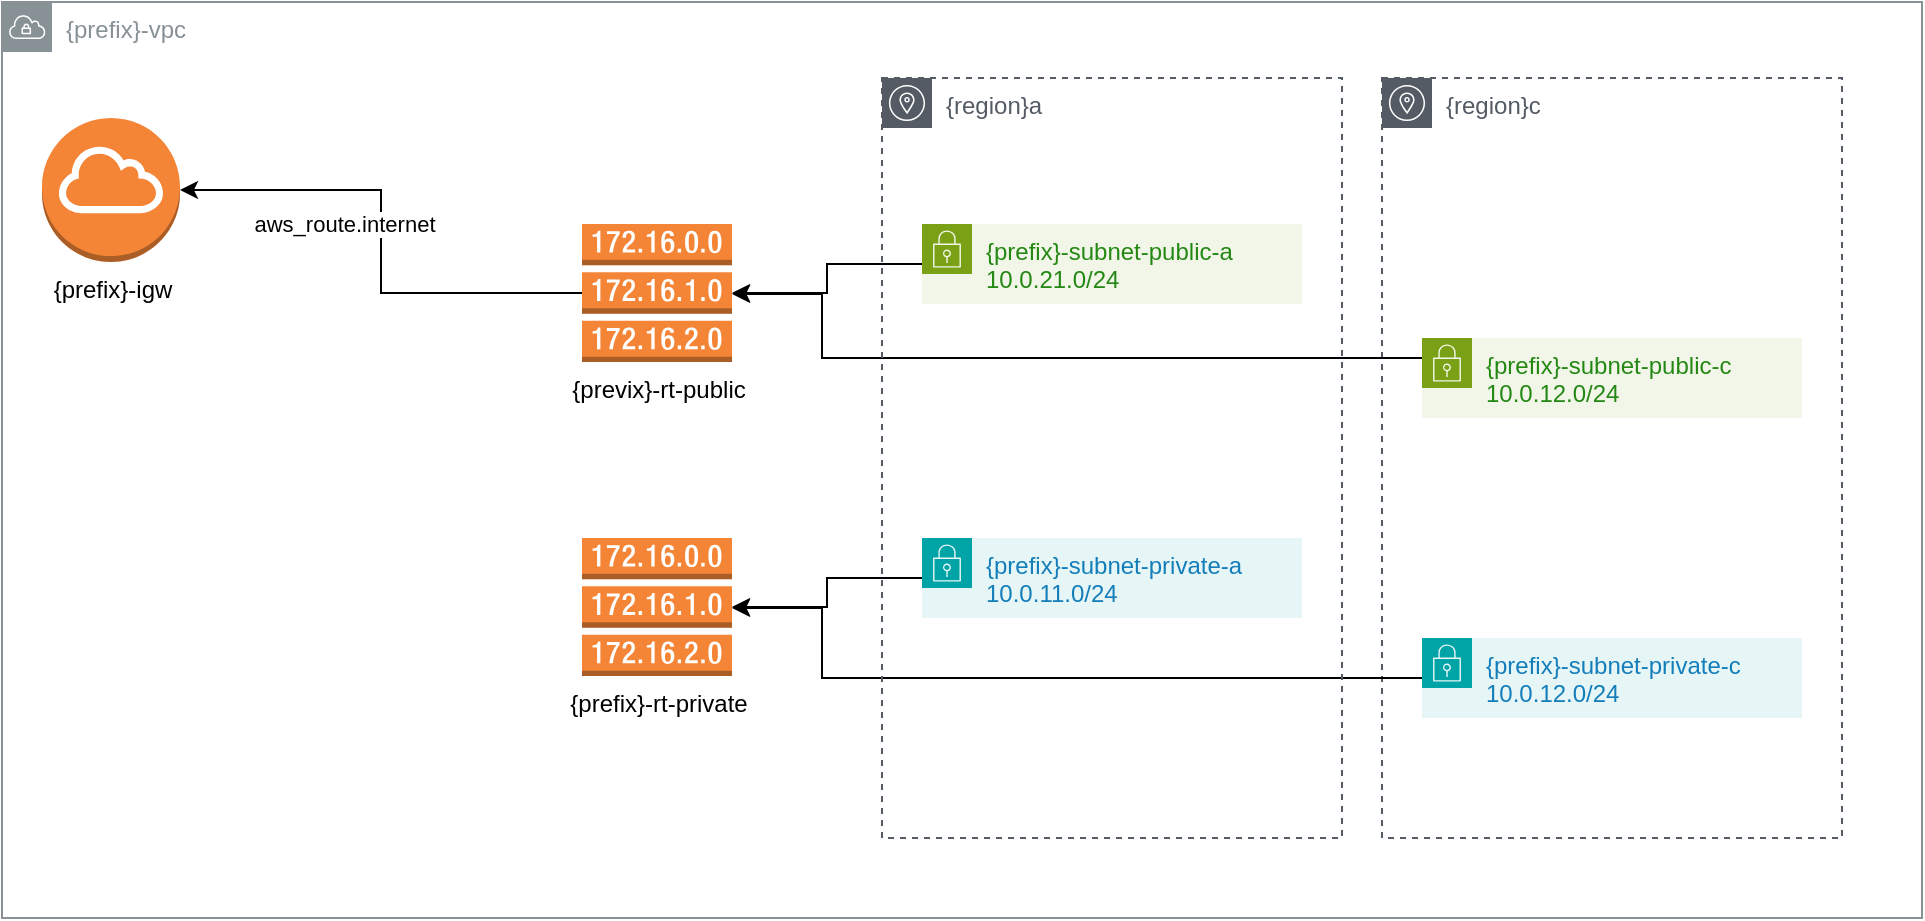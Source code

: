 <mxfile version="24.7.5">
  <diagram id="BHxD-PhOx6YVG1rUr-1_" name="Page-1">
    <mxGraphModel dx="1704" dy="1036" grid="1" gridSize="10" guides="1" tooltips="1" connect="1" arrows="1" fold="1" page="1" pageScale="1" pageWidth="1169" pageHeight="827" math="0" shadow="0">
      <root>
        <mxCell id="0" />
        <mxCell id="1" parent="0" />
        <mxCell id="nJ-AOx4mjmJLJll7i9gP-16" value="{prefix}-vpc" style="sketch=0;outlineConnect=0;gradientColor=none;html=1;whiteSpace=wrap;fontSize=12;fontStyle=0;shape=mxgraph.aws4.group;grIcon=mxgraph.aws4.group_vpc;strokeColor=#879196;fillColor=none;verticalAlign=top;align=left;spacingLeft=30;fontColor=#879196;dashed=0;" vertex="1" parent="1">
          <mxGeometry x="150" y="122" width="960" height="458" as="geometry" />
        </mxCell>
        <mxCell id="nJ-AOx4mjmJLJll7i9gP-19" value="{region}c" style="sketch=0;outlineConnect=0;gradientColor=none;html=1;whiteSpace=wrap;fontSize=12;fontStyle=0;shape=mxgraph.aws4.group;grIcon=mxgraph.aws4.group_availability_zone;strokeColor=#545B64;fillColor=none;verticalAlign=top;align=left;spacingLeft=30;fontColor=#545B64;dashed=1;" vertex="1" parent="1">
          <mxGeometry x="840" y="160" width="230" height="380" as="geometry" />
        </mxCell>
        <mxCell id="nJ-AOx4mjmJLJll7i9gP-2" value="{prefix}-igw" style="outlineConnect=0;dashed=0;verticalLabelPosition=bottom;verticalAlign=top;align=center;html=1;shape=mxgraph.aws3.internet_gateway;fillColor=#F58536;gradientColor=none;" vertex="1" parent="1">
          <mxGeometry x="170" y="180" width="69" height="72" as="geometry" />
        </mxCell>
        <mxCell id="nJ-AOx4mjmJLJll7i9gP-5" style="edgeStyle=orthogonalEdgeStyle;rounded=0;orthogonalLoop=1;jettySize=auto;html=1;" edge="1" parent="1" source="nJ-AOx4mjmJLJll7i9gP-3" target="nJ-AOx4mjmJLJll7i9gP-2">
          <mxGeometry relative="1" as="geometry" />
        </mxCell>
        <mxCell id="nJ-AOx4mjmJLJll7i9gP-14" value="aws_route.internet" style="edgeLabel;html=1;align=center;verticalAlign=middle;resizable=0;points=[];" vertex="1" connectable="0" parent="nJ-AOx4mjmJLJll7i9gP-5">
          <mxGeometry x="0.506" y="2" relative="1" as="geometry">
            <mxPoint x="19" y="15" as="offset" />
          </mxGeometry>
        </mxCell>
        <mxCell id="nJ-AOx4mjmJLJll7i9gP-3" value="{previx}-rt-public" style="outlineConnect=0;dashed=0;verticalLabelPosition=bottom;verticalAlign=top;align=center;html=1;shape=mxgraph.aws3.route_table;fillColor=#F58536;gradientColor=none;" vertex="1" parent="1">
          <mxGeometry x="440" y="233" width="75" height="69" as="geometry" />
        </mxCell>
        <mxCell id="nJ-AOx4mjmJLJll7i9gP-4" value="{prefix}-rt-private" style="outlineConnect=0;dashed=0;verticalLabelPosition=bottom;verticalAlign=top;align=center;html=1;shape=mxgraph.aws3.route_table;fillColor=#F58536;gradientColor=none;" vertex="1" parent="1">
          <mxGeometry x="440" y="390" width="75" height="69" as="geometry" />
        </mxCell>
        <mxCell id="nJ-AOx4mjmJLJll7i9gP-8" style="edgeStyle=orthogonalEdgeStyle;rounded=0;orthogonalLoop=1;jettySize=auto;html=1;" edge="1" parent="1" source="nJ-AOx4mjmJLJll7i9gP-6" target="nJ-AOx4mjmJLJll7i9gP-3">
          <mxGeometry relative="1" as="geometry" />
        </mxCell>
        <mxCell id="nJ-AOx4mjmJLJll7i9gP-6" value="{prefix}-subnet-public-a&lt;div&gt;10.0.21.0/24&lt;br&gt;&lt;/div&gt;" style="points=[[0,0],[0.25,0],[0.5,0],[0.75,0],[1,0],[1,0.25],[1,0.5],[1,0.75],[1,1],[0.75,1],[0.5,1],[0.25,1],[0,1],[0,0.75],[0,0.5],[0,0.25]];outlineConnect=0;gradientColor=none;html=1;whiteSpace=wrap;fontSize=12;fontStyle=0;container=1;pointerEvents=0;collapsible=0;recursiveResize=0;shape=mxgraph.aws4.group;grIcon=mxgraph.aws4.group_security_group;grStroke=0;strokeColor=#7AA116;fillColor=#F2F6E8;verticalAlign=top;align=left;spacingLeft=30;fontColor=#248814;dashed=0;" vertex="1" parent="1">
          <mxGeometry x="610" y="233" width="190" height="40" as="geometry" />
        </mxCell>
        <mxCell id="nJ-AOx4mjmJLJll7i9gP-9" style="edgeStyle=orthogonalEdgeStyle;rounded=0;orthogonalLoop=1;jettySize=auto;html=1;exitX=0;exitY=0.25;exitDx=0;exitDy=0;" edge="1" parent="1" source="nJ-AOx4mjmJLJll7i9gP-7" target="nJ-AOx4mjmJLJll7i9gP-3">
          <mxGeometry relative="1" as="geometry">
            <Array as="points">
              <mxPoint x="560" y="300" />
              <mxPoint x="560" y="268" />
            </Array>
          </mxGeometry>
        </mxCell>
        <mxCell id="nJ-AOx4mjmJLJll7i9gP-7" value="{prefix}-subnet-public-c&lt;div&gt;10.0.12.0/24&lt;br&gt;&lt;/div&gt;" style="points=[[0,0],[0.25,0],[0.5,0],[0.75,0],[1,0],[1,0.25],[1,0.5],[1,0.75],[1,1],[0.75,1],[0.5,1],[0.25,1],[0,1],[0,0.75],[0,0.5],[0,0.25]];outlineConnect=0;gradientColor=none;html=1;whiteSpace=wrap;fontSize=12;fontStyle=0;container=1;pointerEvents=0;collapsible=0;recursiveResize=0;shape=mxgraph.aws4.group;grIcon=mxgraph.aws4.group_security_group;grStroke=0;strokeColor=#7AA116;fillColor=#F2F6E8;verticalAlign=top;align=left;spacingLeft=30;fontColor=#248814;dashed=0;" vertex="1" parent="1">
          <mxGeometry x="860" y="290" width="190" height="40" as="geometry" />
        </mxCell>
        <mxCell id="nJ-AOx4mjmJLJll7i9gP-12" style="edgeStyle=orthogonalEdgeStyle;rounded=0;orthogonalLoop=1;jettySize=auto;html=1;" edge="1" parent="1" source="nJ-AOx4mjmJLJll7i9gP-10" target="nJ-AOx4mjmJLJll7i9gP-4">
          <mxGeometry relative="1" as="geometry" />
        </mxCell>
        <mxCell id="nJ-AOx4mjmJLJll7i9gP-10" value="{prefix}-subnet-private-a&lt;div&gt;10.0.11.0/24&lt;br&gt;&lt;/div&gt;" style="points=[[0,0],[0.25,0],[0.5,0],[0.75,0],[1,0],[1,0.25],[1,0.5],[1,0.75],[1,1],[0.75,1],[0.5,1],[0.25,1],[0,1],[0,0.75],[0,0.5],[0,0.25]];outlineConnect=0;gradientColor=none;html=1;whiteSpace=wrap;fontSize=12;fontStyle=0;container=1;pointerEvents=0;collapsible=0;recursiveResize=0;shape=mxgraph.aws4.group;grIcon=mxgraph.aws4.group_security_group;grStroke=0;strokeColor=#00A4A6;fillColor=#E6F6F7;verticalAlign=top;align=left;spacingLeft=30;fontColor=#147EBA;dashed=0;" vertex="1" parent="1">
          <mxGeometry x="610" y="390" width="190" height="40" as="geometry" />
        </mxCell>
        <mxCell id="nJ-AOx4mjmJLJll7i9gP-13" style="edgeStyle=orthogonalEdgeStyle;rounded=0;orthogonalLoop=1;jettySize=auto;html=1;" edge="1" parent="1" source="nJ-AOx4mjmJLJll7i9gP-11" target="nJ-AOx4mjmJLJll7i9gP-4">
          <mxGeometry relative="1" as="geometry">
            <Array as="points">
              <mxPoint x="560" y="460" />
              <mxPoint x="560" y="425" />
            </Array>
          </mxGeometry>
        </mxCell>
        <mxCell id="nJ-AOx4mjmJLJll7i9gP-11" value="{prefix}-subnet-private-c&lt;div&gt;10.0.12.0/24&lt;br&gt;&lt;/div&gt;" style="points=[[0,0],[0.25,0],[0.5,0],[0.75,0],[1,0],[1,0.25],[1,0.5],[1,0.75],[1,1],[0.75,1],[0.5,1],[0.25,1],[0,1],[0,0.75],[0,0.5],[0,0.25]];outlineConnect=0;gradientColor=none;html=1;whiteSpace=wrap;fontSize=12;fontStyle=0;container=1;pointerEvents=0;collapsible=0;recursiveResize=0;shape=mxgraph.aws4.group;grIcon=mxgraph.aws4.group_security_group;grStroke=0;strokeColor=#00A4A6;fillColor=#E6F6F7;verticalAlign=top;align=left;spacingLeft=30;fontColor=#147EBA;dashed=0;" vertex="1" parent="1">
          <mxGeometry x="860" y="440" width="190" height="40" as="geometry" />
        </mxCell>
        <mxCell id="nJ-AOx4mjmJLJll7i9gP-18" value="{region}a" style="sketch=0;outlineConnect=0;gradientColor=none;html=1;whiteSpace=wrap;fontSize=12;fontStyle=0;shape=mxgraph.aws4.group;grIcon=mxgraph.aws4.group_availability_zone;strokeColor=#545B64;fillColor=none;verticalAlign=top;align=left;spacingLeft=30;fontColor=#545B64;dashed=1;" vertex="1" parent="1">
          <mxGeometry x="590" y="160" width="230" height="380" as="geometry" />
        </mxCell>
      </root>
    </mxGraphModel>
  </diagram>
</mxfile>
